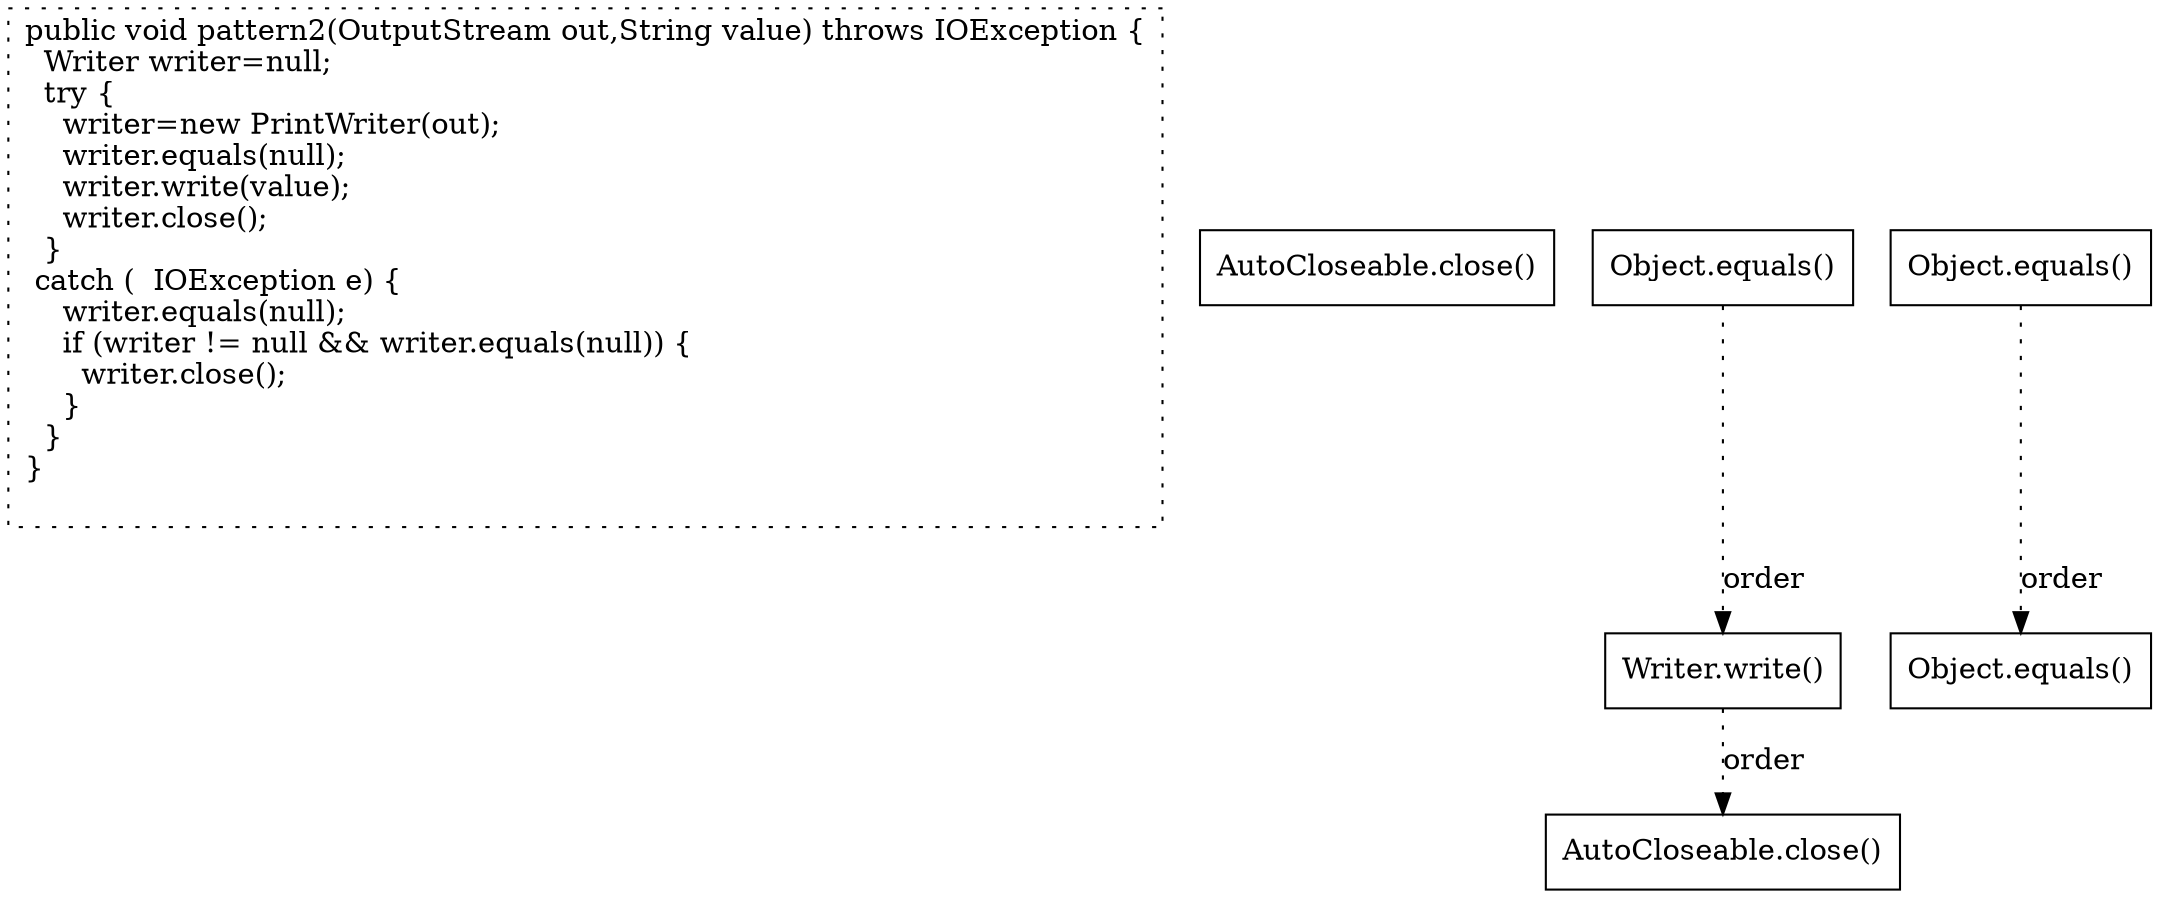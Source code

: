 digraph "Test_try.pattern2#OutputStream#String#" {
0 [label="public void pattern2(OutputStream out,String value) throws IOException {\l  Writer writer=null;\l  try {\l    writer=new PrintWriter(out);\l    writer.equals(null);\l    writer.write(value);\l    writer.close();\l  }\l catch (  IOException e) {\l    writer.equals(null);\l    if (writer != null && writer.equals(null)) {\l      writer.close();\l    }\l  }\l}\l\l" shape=box style=dotted]
1 [label="AutoCloseable.close()" shape=box]
2 [label="AutoCloseable.close()" shape=box]
3 [label="Object.equals()" shape=box]
4 [label="Object.equals()" shape=box]
5 [label="Object.equals()" shape=box]
6 [label="Writer.write()" shape=box]
6 -> 2 [label="order" style=dotted];
4 -> 3 [label="order" style=dotted];
5 -> 6 [label="order" style=dotted];
}